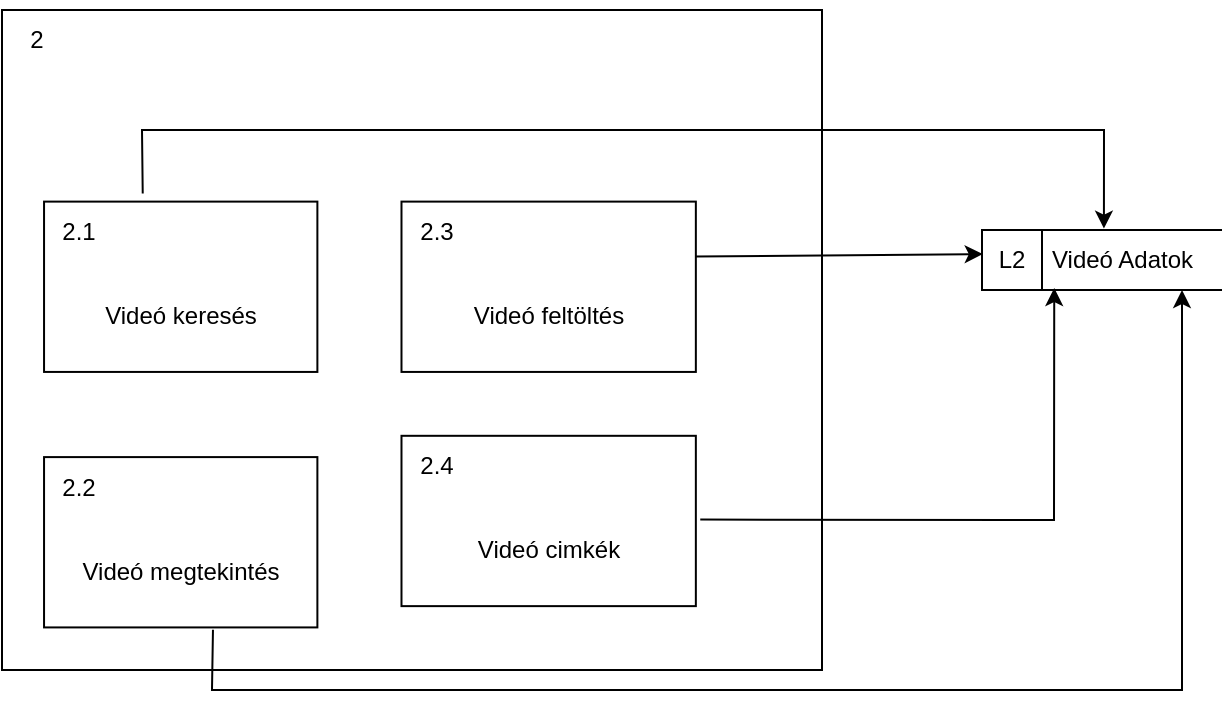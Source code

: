 <mxfile version="20.8.20" type="device"><diagram id="AC1RFLhrfBpz5l0ndZuZ" name="Page-1"><mxGraphModel dx="918" dy="362" grid="1" gridSize="10" guides="1" tooltips="1" connect="1" arrows="1" fold="1" page="1" pageScale="1" pageWidth="850" pageHeight="1100" math="0" shadow="0"><root><mxCell id="0"/><mxCell id="1" parent="0"/><mxCell id="ktSzxGvj--qXTGiU2PJ0-1" value="" style="html=1;dashed=0;whitespace=wrap;shape=mxgraph.dfd.process;align=center;container=1;collapsible=0;spacingTop=30;" vertex="1" parent="1"><mxGeometry x="170" y="40" width="410" height="330" as="geometry"/></mxCell><mxCell id="ktSzxGvj--qXTGiU2PJ0-2" value="2" style="text;html=1;strokeColor=none;fillColor=none;align=center;verticalAlign=middle;whiteSpace=wrap;rounded=0;movable=0;resizable=0;rotatable=0;cloneable=0;deletable=0;connectable=0;allowArrows=0;pointerEvents=1;" vertex="1" parent="ktSzxGvj--qXTGiU2PJ0-1"><mxGeometry width="35" height="30" as="geometry"/></mxCell><mxCell id="ktSzxGvj--qXTGiU2PJ0-3" value="" style="text;html=1;strokeColor=none;fillColor=none;align=left;verticalAlign=middle;whiteSpace=wrap;rounded=0;movable=0;resizable=0;connectable=0;allowArrows=0;rotatable=0;cloneable=0;deletable=0;spacingLeft=6;autosize=1;resizeWidth=0;" vertex="1" parent="ktSzxGvj--qXTGiU2PJ0-1"><mxGeometry x="35" y="-5" width="50" height="40" as="geometry"/></mxCell><mxCell id="ktSzxGvj--qXTGiU2PJ0-4" value="Videó keresés" style="html=1;dashed=0;whitespace=wrap;shape=mxgraph.dfd.process2;align=center;container=1;collapsible=0;spacingTop=30;" vertex="1" parent="ktSzxGvj--qXTGiU2PJ0-1"><mxGeometry x="21.026" y="95.806" width="136.667" height="85.161" as="geometry"/></mxCell><mxCell id="ktSzxGvj--qXTGiU2PJ0-5" value="2.1" style="text;html=1;strokeColor=none;fillColor=none;align=center;verticalAlign=middle;whiteSpace=wrap;rounded=0;connectable=0;allowArrows=0;editable=1;movable=0;resizable=0;rotatable=0;deletable=0;locked=0;cloneable=0;" vertex="1" parent="ktSzxGvj--qXTGiU2PJ0-4"><mxGeometry width="35" height="30" as="geometry"/></mxCell><mxCell id="ktSzxGvj--qXTGiU2PJ0-6" value="" style="text;strokeColor=none;fillColor=none;align=left;verticalAlign=middle;whiteSpace=wrap;rounded=0;autosize=1;connectable=0;allowArrows=0;movable=0;resizable=0;rotatable=0;deletable=0;cloneable=0;spacingLeft=6;fontStyle=0;html=1;" vertex="1" parent="ktSzxGvj--qXTGiU2PJ0-4"><mxGeometry x="35" y="-5" width="50" height="40" as="geometry"/></mxCell><mxCell id="ktSzxGvj--qXTGiU2PJ0-7" value="Videó megtekintés" style="html=1;dashed=0;whitespace=wrap;shape=mxgraph.dfd.process2;align=center;container=1;collapsible=0;spacingTop=30;" vertex="1" parent="ktSzxGvj--qXTGiU2PJ0-1"><mxGeometry x="21.026" y="223.548" width="136.667" height="85.161" as="geometry"/></mxCell><mxCell id="ktSzxGvj--qXTGiU2PJ0-8" value="2.2" style="text;html=1;strokeColor=none;fillColor=none;align=center;verticalAlign=middle;whiteSpace=wrap;rounded=0;connectable=0;allowArrows=0;editable=1;movable=0;resizable=0;rotatable=0;deletable=0;locked=0;cloneable=0;" vertex="1" parent="ktSzxGvj--qXTGiU2PJ0-7"><mxGeometry width="35" height="30" as="geometry"/></mxCell><mxCell id="ktSzxGvj--qXTGiU2PJ0-9" value="" style="text;strokeColor=none;fillColor=none;align=left;verticalAlign=middle;whiteSpace=wrap;rounded=0;autosize=1;connectable=0;allowArrows=0;movable=0;resizable=0;rotatable=0;deletable=0;cloneable=0;spacingLeft=6;fontStyle=0;html=1;" vertex="1" parent="ktSzxGvj--qXTGiU2PJ0-7"><mxGeometry x="35" y="-5" width="50" height="40" as="geometry"/></mxCell><mxCell id="ktSzxGvj--qXTGiU2PJ0-10" value="Videó feltöltés" style="html=1;dashed=0;whitespace=wrap;shape=mxgraph.dfd.process2;align=center;container=1;collapsible=0;spacingTop=30;" vertex="1" parent="ktSzxGvj--qXTGiU2PJ0-1"><mxGeometry x="199.744" y="95.806" width="147.179" height="85.161" as="geometry"/></mxCell><mxCell id="ktSzxGvj--qXTGiU2PJ0-11" value="2.3" style="text;html=1;strokeColor=none;fillColor=none;align=center;verticalAlign=middle;whiteSpace=wrap;rounded=0;connectable=0;allowArrows=0;editable=1;movable=0;resizable=0;rotatable=0;deletable=0;locked=0;cloneable=0;" vertex="1" parent="ktSzxGvj--qXTGiU2PJ0-10"><mxGeometry width="35" height="30" as="geometry"/></mxCell><mxCell id="ktSzxGvj--qXTGiU2PJ0-12" value="" style="text;strokeColor=none;fillColor=none;align=left;verticalAlign=middle;whiteSpace=wrap;rounded=0;autosize=1;connectable=0;allowArrows=0;movable=0;resizable=0;rotatable=0;deletable=0;cloneable=0;spacingLeft=6;fontStyle=0;html=1;" vertex="1" parent="ktSzxGvj--qXTGiU2PJ0-10"><mxGeometry x="35" y="-5" width="50" height="40" as="geometry"/></mxCell><mxCell id="ktSzxGvj--qXTGiU2PJ0-13" value="Videó cimkék" style="html=1;dashed=0;whitespace=wrap;shape=mxgraph.dfd.process2;align=center;container=1;collapsible=0;spacingTop=30;" vertex="1" parent="ktSzxGvj--qXTGiU2PJ0-1"><mxGeometry x="199.744" y="212.903" width="147.179" height="85.161" as="geometry"/></mxCell><mxCell id="ktSzxGvj--qXTGiU2PJ0-14" value="2.4" style="text;html=1;strokeColor=none;fillColor=none;align=center;verticalAlign=middle;whiteSpace=wrap;rounded=0;connectable=0;allowArrows=0;editable=1;movable=0;resizable=0;rotatable=0;deletable=0;locked=0;cloneable=0;" vertex="1" parent="ktSzxGvj--qXTGiU2PJ0-13"><mxGeometry width="35" height="30" as="geometry"/></mxCell><mxCell id="ktSzxGvj--qXTGiU2PJ0-15" value="" style="text;strokeColor=none;fillColor=none;align=left;verticalAlign=middle;whiteSpace=wrap;rounded=0;autosize=1;connectable=0;allowArrows=0;movable=0;resizable=0;rotatable=0;deletable=0;cloneable=0;spacingLeft=6;fontStyle=0;html=1;" vertex="1" parent="ktSzxGvj--qXTGiU2PJ0-13"><mxGeometry x="35" y="-5" width="50" height="40" as="geometry"/></mxCell><mxCell id="ktSzxGvj--qXTGiU2PJ0-16" value="Videó Adatok" style="html=1;dashed=0;whitespace=wrap;shape=mxgraph.dfd.dataStoreID;align=left;spacingLeft=33;container=1;collapsible=0;autosize=0;" vertex="1" parent="1"><mxGeometry x="660" y="150" width="120" height="30" as="geometry"/></mxCell><mxCell id="ktSzxGvj--qXTGiU2PJ0-17" value="L2" style="text;html=1;strokeColor=none;fillColor=none;align=center;verticalAlign=middle;whiteSpace=wrap;rounded=0;movable=0;resizable=0;rotatable=0;cloneable=0;deletable=0;allowArrows=0;connectable=0;" vertex="1" parent="ktSzxGvj--qXTGiU2PJ0-16"><mxGeometry width="30" height="30" as="geometry"/></mxCell><mxCell id="ktSzxGvj--qXTGiU2PJ0-18" value="" style="endArrow=classic;html=1;rounded=0;verticalAlign=bottom;entryX=0.003;entryY=0.401;entryDx=0;entryDy=0;entryPerimeter=0;exitX=0.998;exitY=0.322;exitDx=0;exitDy=0;exitPerimeter=0;" edge="1" parent="1" source="ktSzxGvj--qXTGiU2PJ0-10" target="ktSzxGvj--qXTGiU2PJ0-16"><mxGeometry width="50" height="50" relative="1" as="geometry"><mxPoint x="520" y="190" as="sourcePoint"/><mxPoint x="640" y="190" as="targetPoint"/></mxGeometry></mxCell><mxCell id="ktSzxGvj--qXTGiU2PJ0-19" value="" style="endArrow=classic;html=1;rounded=0;verticalAlign=bottom;exitX=0.361;exitY=-0.048;exitDx=0;exitDy=0;exitPerimeter=0;entryX=0.508;entryY=-0.023;entryDx=0;entryDy=0;entryPerimeter=0;" edge="1" parent="1" source="ktSzxGvj--qXTGiU2PJ0-4" target="ktSzxGvj--qXTGiU2PJ0-16"><mxGeometry width="50" height="50" relative="1" as="geometry"><mxPoint x="360" y="190" as="sourcePoint"/><mxPoint x="480" y="190" as="targetPoint"/><Array as="points"><mxPoint x="240" y="100"/><mxPoint x="721" y="100"/></Array></mxGeometry></mxCell><mxCell id="ktSzxGvj--qXTGiU2PJ0-20" value="" style="endArrow=classic;html=1;rounded=0;verticalAlign=bottom;exitX=1.015;exitY=0.492;exitDx=0;exitDy=0;exitPerimeter=0;entryX=0.301;entryY=0.967;entryDx=0;entryDy=0;entryPerimeter=0;" edge="1" parent="1" source="ktSzxGvj--qXTGiU2PJ0-13" target="ktSzxGvj--qXTGiU2PJ0-16"><mxGeometry width="50" height="50" relative="1" as="geometry"><mxPoint x="560" y="290" as="sourcePoint"/><mxPoint x="680" y="290" as="targetPoint"/><Array as="points"><mxPoint x="696" y="295"/></Array></mxGeometry></mxCell><mxCell id="ktSzxGvj--qXTGiU2PJ0-21" value="" style="endArrow=classic;html=1;rounded=0;verticalAlign=bottom;exitX=0.618;exitY=1.014;exitDx=0;exitDy=0;exitPerimeter=0;" edge="1" parent="1" source="ktSzxGvj--qXTGiU2PJ0-7"><mxGeometry width="50" height="50" relative="1" as="geometry"><mxPoint x="360" y="190" as="sourcePoint"/><mxPoint x="760" y="180" as="targetPoint"/><Array as="points"><mxPoint x="275" y="380"/><mxPoint x="760" y="380"/></Array></mxGeometry></mxCell></root></mxGraphModel></diagram></mxfile>